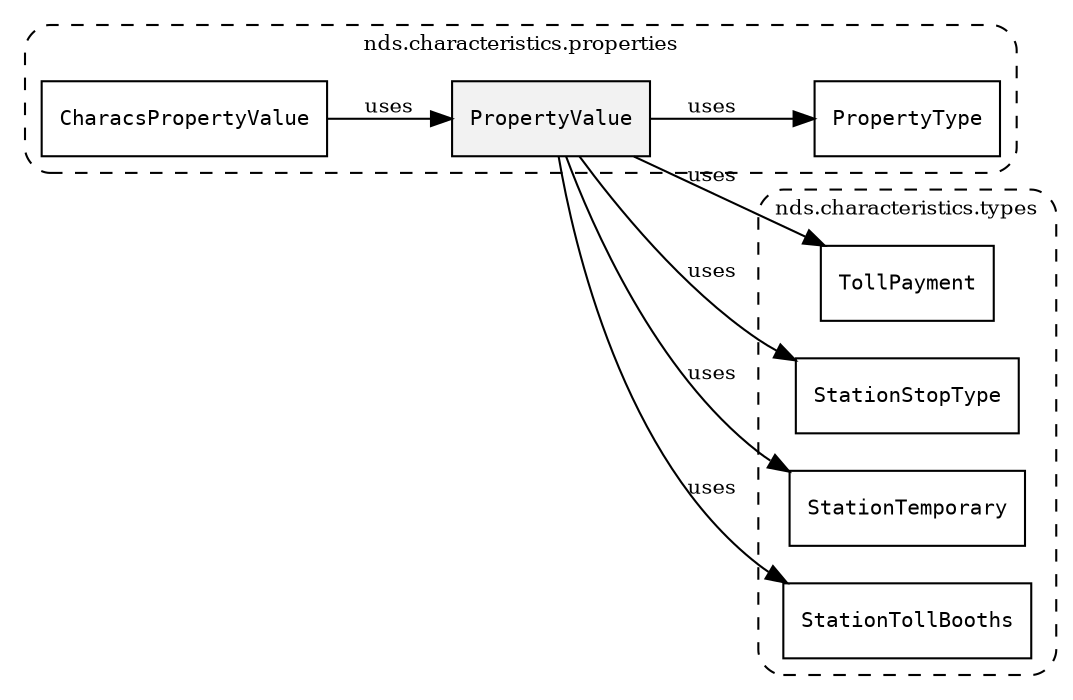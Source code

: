 /**
 * This dot file creates symbol collaboration diagram for PropertyValue.
 */
digraph ZSERIO
{
    node [shape=box, fontsize=10];
    rankdir="LR";
    fontsize=10;
    tooltip="PropertyValue collaboration diagram";

    subgraph "cluster_nds.characteristics.properties"
    {
        style="dashed, rounded";
        label="nds.characteristics.properties";
        tooltip="Package nds.characteristics.properties";
        href="../../../content/packages/nds.characteristics.properties.html#Package-nds-characteristics-properties";
        target="_parent";

        "PropertyValue" [style="filled", fillcolor="#0000000D", target="_parent", label=<<font face="monospace"><table align="center" border="0" cellspacing="0" cellpadding="0"><tr><td href="../../../content/packages/nds.characteristics.properties.html#Choice-PropertyValue" title="Choice defined in nds.characteristics.properties">PropertyValue</td></tr></table></font>>];
        "PropertyType" [target="_parent", label=<<font face="monospace"><table align="center" border="0" cellspacing="0" cellpadding="0"><tr><td href="../../../content/packages/nds.characteristics.properties.html#Enum-PropertyType" title="Enum defined in nds.characteristics.properties">PropertyType</td></tr></table></font>>];
        "CharacsPropertyValue" [target="_parent", label=<<font face="monospace"><table align="center" border="0" cellspacing="0" cellpadding="0"><tr><td href="../../../content/packages/nds.characteristics.properties.html#Structure-CharacsPropertyValue" title="Structure defined in nds.characteristics.properties">CharacsPropertyValue</td></tr></table></font>>];
    }

    subgraph "cluster_nds.characteristics.types"
    {
        style="dashed, rounded";
        label="nds.characteristics.types";
        tooltip="Package nds.characteristics.types";
        href="../../../content/packages/nds.characteristics.types.html#Package-nds-characteristics-types";
        target="_parent";

        "TollPayment" [target="_parent", label=<<font face="monospace"><table align="center" border="0" cellspacing="0" cellpadding="0"><tr><td href="../../../content/packages/nds.characteristics.types.html#Structure-TollPayment" title="Structure defined in nds.characteristics.types">TollPayment</td></tr></table></font>>];
        "StationStopType" [target="_parent", label=<<font face="monospace"><table align="center" border="0" cellspacing="0" cellpadding="0"><tr><td href="../../../content/packages/nds.characteristics.types.html#Enum-StationStopType" title="Enum defined in nds.characteristics.types">StationStopType</td></tr></table></font>>];
        "StationTemporary" [target="_parent", label=<<font face="monospace"><table align="center" border="0" cellspacing="0" cellpadding="0"><tr><td href="../../../content/packages/nds.characteristics.types.html#Subtype-StationTemporary" title="Subtype defined in nds.characteristics.types">StationTemporary</td></tr></table></font>>];
        "StationTollBooths" [target="_parent", label=<<font face="monospace"><table align="center" border="0" cellspacing="0" cellpadding="0"><tr><td href="../../../content/packages/nds.characteristics.types.html#Subtype-StationTollBooths" title="Subtype defined in nds.characteristics.types">StationTollBooths</td></tr></table></font>>];
    }

    "PropertyValue" -> "PropertyType" [label="uses", fontsize=10];
    "PropertyValue" -> "TollPayment" [label="uses", fontsize=10];
    "PropertyValue" -> "StationStopType" [label="uses", fontsize=10];
    "PropertyValue" -> "StationTemporary" [label="uses", fontsize=10];
    "PropertyValue" -> "StationTollBooths" [label="uses", fontsize=10];
    "CharacsPropertyValue" -> "PropertyValue" [label="uses", fontsize=10];
}
